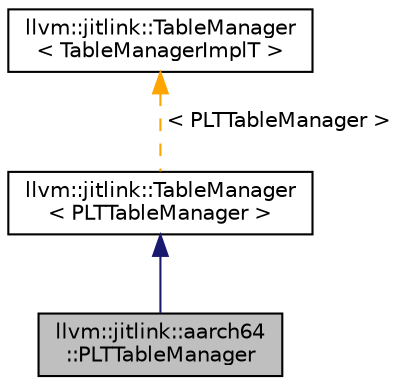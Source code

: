 digraph "llvm::jitlink::aarch64::PLTTableManager"
{
 // LATEX_PDF_SIZE
  bgcolor="transparent";
  edge [fontname="Helvetica",fontsize="10",labelfontname="Helvetica",labelfontsize="10"];
  node [fontname="Helvetica",fontsize="10",shape=record];
  Node1 [label="llvm::jitlink::aarch64\l::PLTTableManager",height=0.2,width=0.4,color="black", fillcolor="grey75", style="filled", fontcolor="black",tooltip="Procedure Linkage Table Builder."];
  Node2 -> Node1 [dir="back",color="midnightblue",fontsize="10",style="solid",fontname="Helvetica"];
  Node2 [label="llvm::jitlink::TableManager\l\< PLTTableManager \>",height=0.2,width=0.4,color="black",URL="$classllvm_1_1jitlink_1_1TableManager.html",tooltip=" "];
  Node3 -> Node2 [dir="back",color="orange",fontsize="10",style="dashed",label=" \< PLTTableManager \>" ,fontname="Helvetica"];
  Node3 [label="llvm::jitlink::TableManager\l\< TableManagerImplT \>",height=0.2,width=0.4,color="black",URL="$classllvm_1_1jitlink_1_1TableManager.html",tooltip="A CRTP base for tables that are built on demand, e.g."];
}
